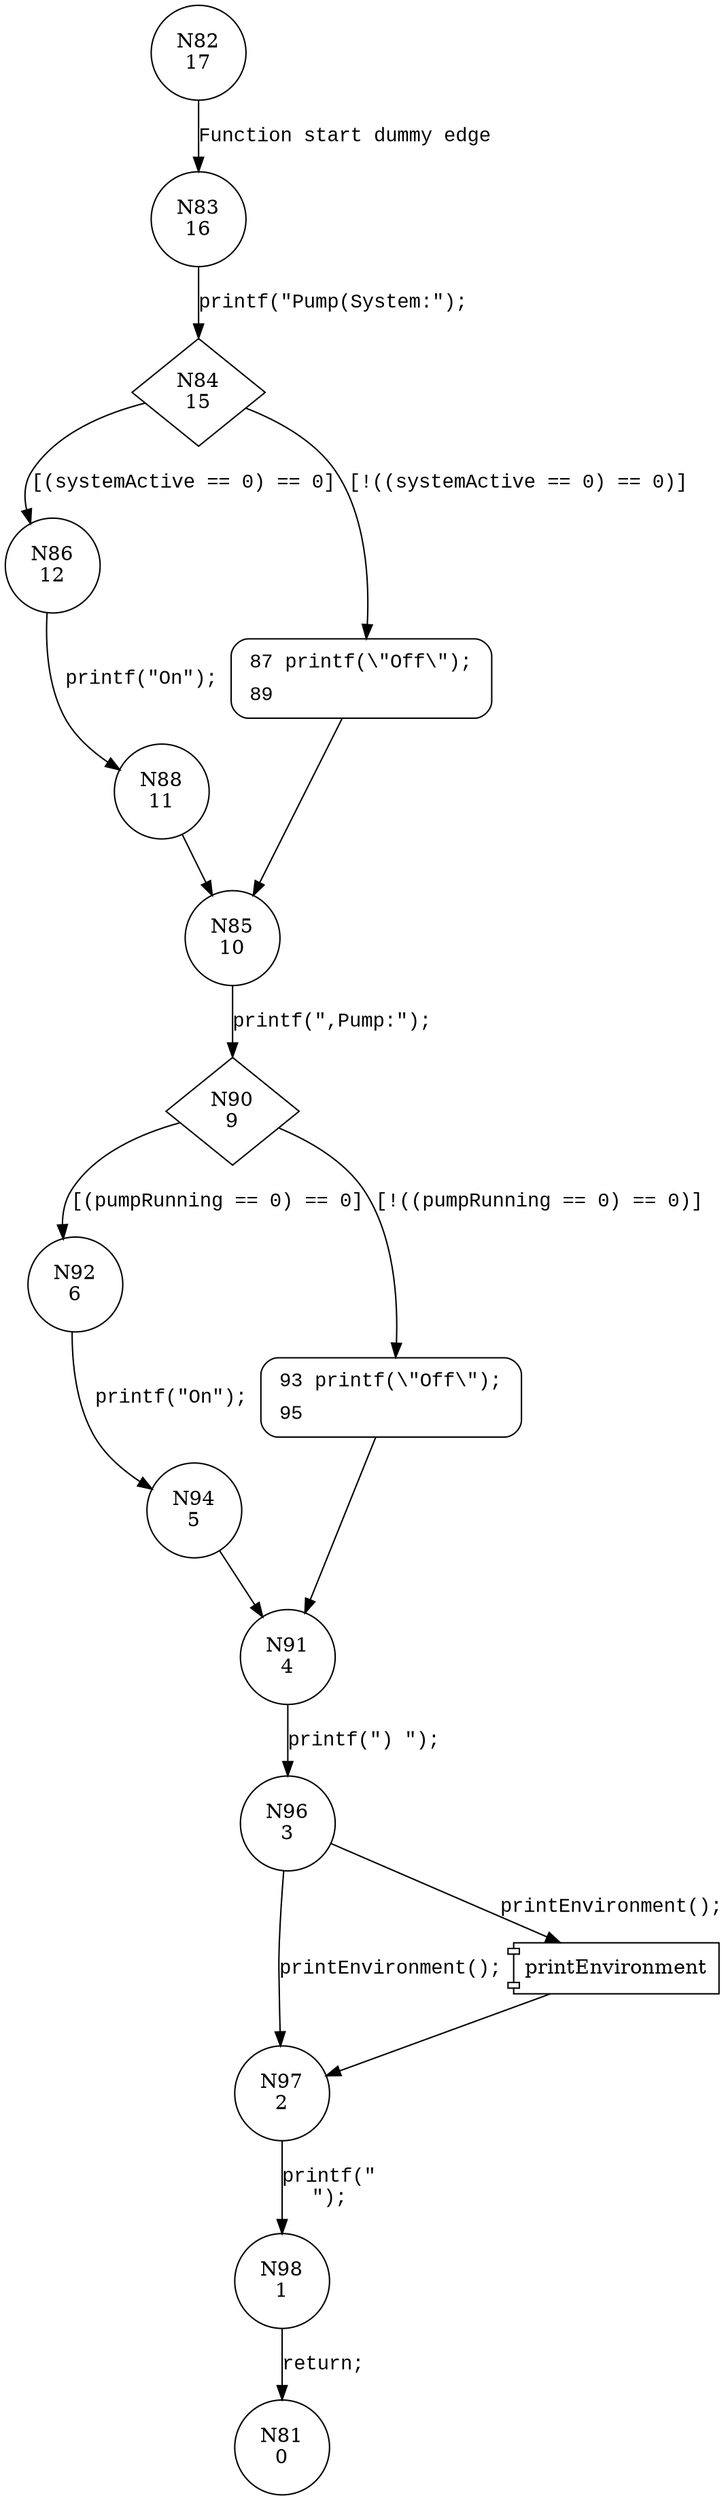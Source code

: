 digraph printPump {
82 [shape="circle" label="N82\n17"]
83 [shape="circle" label="N83\n16"]
84 [shape="diamond" label="N84\n15"]
86 [shape="circle" label="N86\n12"]
87 [shape="circle" label="N87\n14"]
85 [shape="circle" label="N85\n10"]
90 [shape="diamond" label="N90\n9"]
92 [shape="circle" label="N92\n6"]
93 [shape="circle" label="N93\n8"]
91 [shape="circle" label="N91\n4"]
96 [shape="circle" label="N96\n3"]
97 [shape="circle" label="N97\n2"]
98 [shape="circle" label="N98\n1"]
94 [shape="circle" label="N94\n5"]
88 [shape="circle" label="N88\n11"]
81 [shape="circle" label="N81\n0"]
87 [style="filled,bold" penwidth="1" fillcolor="white" fontname="Courier New" shape="Mrecord" label=<<table border="0" cellborder="0" cellpadding="3" bgcolor="white"><tr><td align="right">87</td><td align="left">printf(\"Off\");</td></tr><tr><td align="right">89</td><td align="left"></td></tr></table>>]
87 -> 85[label=""]
93 [style="filled,bold" penwidth="1" fillcolor="white" fontname="Courier New" shape="Mrecord" label=<<table border="0" cellborder="0" cellpadding="3" bgcolor="white"><tr><td align="right">93</td><td align="left">printf(\"Off\");</td></tr><tr><td align="right">95</td><td align="left"></td></tr></table>>]
93 -> 91[label=""]
82 -> 83 [label="Function start dummy edge" fontname="Courier New"]
84 -> 86 [label="[(systemActive == 0) == 0]" fontname="Courier New"]
84 -> 87 [label="[!((systemActive == 0) == 0)]" fontname="Courier New"]
85 -> 90 [label="printf(\",Pump:\");" fontname="Courier New"]
90 -> 92 [label="[(pumpRunning == 0) == 0]" fontname="Courier New"]
90 -> 93 [label="[!((pumpRunning == 0) == 0)]" fontname="Courier New"]
91 -> 96 [label="printf(\") \");" fontname="Courier New"]
100027 [shape="component" label="printEnvironment"]
96 -> 100027 [label="printEnvironment();" fontname="Courier New"]
100027 -> 97 [label="" fontname="Courier New"]
96 -> 97 [label="printEnvironment();" fontname="Courier New"]
97 -> 98 [label="printf(\"\n\");" fontname="Courier New"]
92 -> 94 [label="printf(\"On\");" fontname="Courier New"]
86 -> 88 [label="printf(\"On\");" fontname="Courier New"]
83 -> 84 [label="printf(\"Pump(System:\");" fontname="Courier New"]
98 -> 81 [label="return;" fontname="Courier New"]
94 -> 91 [label="" fontname="Courier New"]
88 -> 85 [label="" fontname="Courier New"]
}
